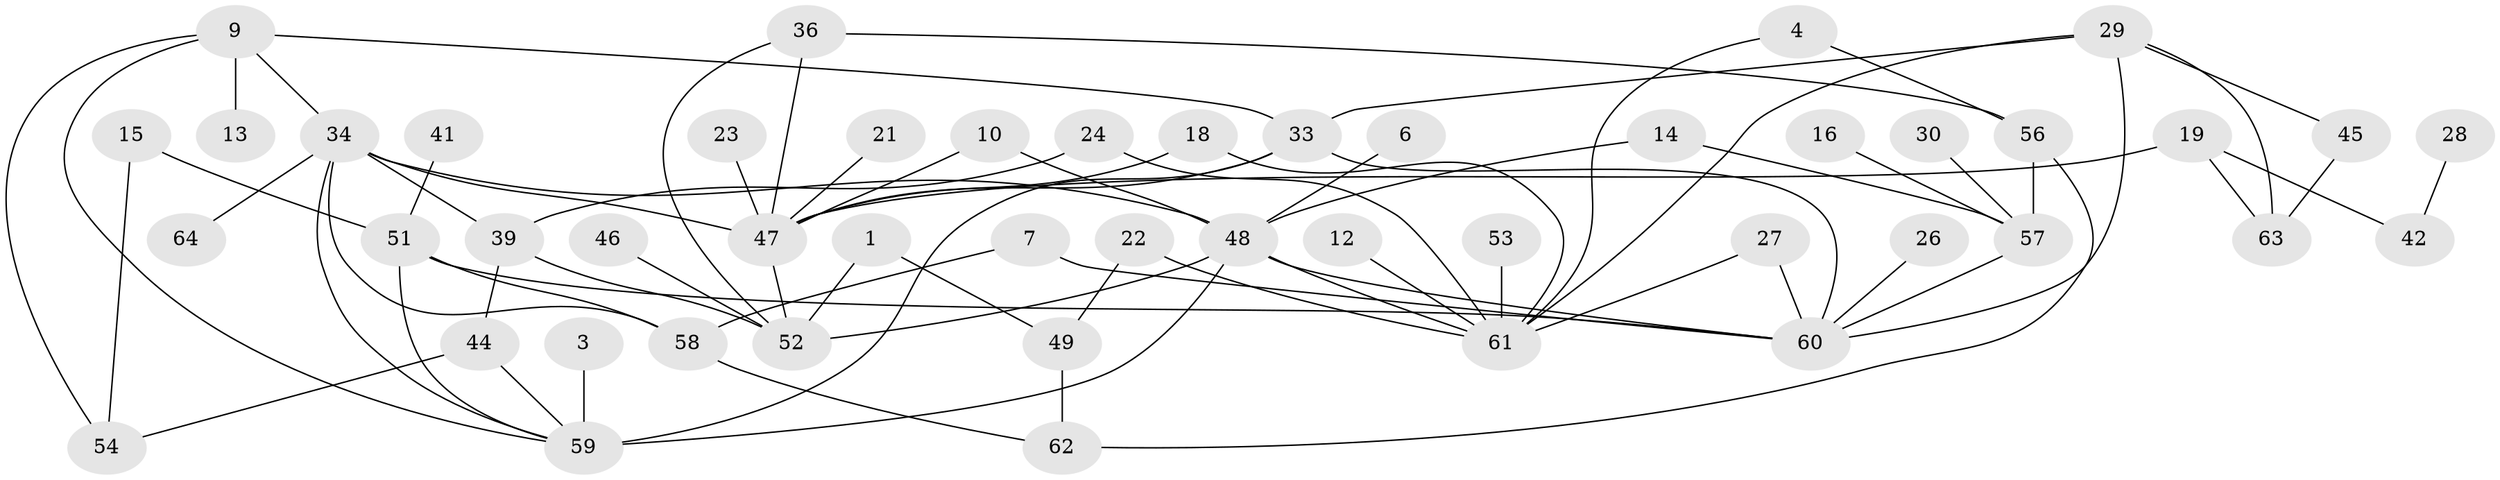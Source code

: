// original degree distribution, {2: 0.2440944881889764, 3: 0.2440944881889764, 4: 0.10236220472440945, 0: 0.11811023622047244, 1: 0.2204724409448819, 6: 0.015748031496062992, 7: 0.007874015748031496, 5: 0.047244094488188976}
// Generated by graph-tools (version 1.1) at 2025/49/03/09/25 03:49:05]
// undirected, 48 vertices, 75 edges
graph export_dot {
graph [start="1"]
  node [color=gray90,style=filled];
  1;
  3;
  4;
  6;
  7;
  9;
  10;
  12;
  13;
  14;
  15;
  16;
  18;
  19;
  21;
  22;
  23;
  24;
  26;
  27;
  28;
  29;
  30;
  33;
  34;
  36;
  39;
  41;
  42;
  44;
  45;
  46;
  47;
  48;
  49;
  51;
  52;
  53;
  54;
  56;
  57;
  58;
  59;
  60;
  61;
  62;
  63;
  64;
  1 -- 49 [weight=1.0];
  1 -- 52 [weight=1.0];
  3 -- 59 [weight=1.0];
  4 -- 56 [weight=1.0];
  4 -- 61 [weight=1.0];
  6 -- 48 [weight=1.0];
  7 -- 58 [weight=1.0];
  7 -- 60 [weight=1.0];
  9 -- 13 [weight=1.0];
  9 -- 33 [weight=1.0];
  9 -- 34 [weight=1.0];
  9 -- 54 [weight=1.0];
  9 -- 59 [weight=1.0];
  10 -- 47 [weight=1.0];
  10 -- 48 [weight=1.0];
  12 -- 61 [weight=1.0];
  14 -- 48 [weight=1.0];
  14 -- 57 [weight=1.0];
  15 -- 51 [weight=1.0];
  15 -- 54 [weight=1.0];
  16 -- 57 [weight=1.0];
  18 -- 47 [weight=1.0];
  18 -- 61 [weight=1.0];
  19 -- 42 [weight=1.0];
  19 -- 47 [weight=1.0];
  19 -- 63 [weight=1.0];
  21 -- 47 [weight=1.0];
  22 -- 49 [weight=1.0];
  22 -- 61 [weight=1.0];
  23 -- 47 [weight=1.0];
  24 -- 39 [weight=1.0];
  24 -- 61 [weight=1.0];
  26 -- 60 [weight=1.0];
  27 -- 60 [weight=1.0];
  27 -- 61 [weight=1.0];
  28 -- 42 [weight=1.0];
  29 -- 33 [weight=1.0];
  29 -- 45 [weight=1.0];
  29 -- 60 [weight=1.0];
  29 -- 61 [weight=1.0];
  29 -- 63 [weight=1.0];
  30 -- 57 [weight=1.0];
  33 -- 47 [weight=2.0];
  33 -- 59 [weight=2.0];
  33 -- 60 [weight=1.0];
  34 -- 39 [weight=1.0];
  34 -- 47 [weight=1.0];
  34 -- 48 [weight=1.0];
  34 -- 58 [weight=1.0];
  34 -- 59 [weight=1.0];
  34 -- 64 [weight=1.0];
  36 -- 47 [weight=1.0];
  36 -- 52 [weight=1.0];
  36 -- 56 [weight=1.0];
  39 -- 44 [weight=1.0];
  39 -- 52 [weight=1.0];
  41 -- 51 [weight=1.0];
  44 -- 54 [weight=1.0];
  44 -- 59 [weight=1.0];
  45 -- 63 [weight=1.0];
  46 -- 52 [weight=1.0];
  47 -- 52 [weight=1.0];
  48 -- 52 [weight=1.0];
  48 -- 59 [weight=2.0];
  48 -- 60 [weight=1.0];
  48 -- 61 [weight=1.0];
  49 -- 62 [weight=1.0];
  51 -- 58 [weight=1.0];
  51 -- 59 [weight=1.0];
  51 -- 60 [weight=1.0];
  53 -- 61 [weight=1.0];
  56 -- 57 [weight=1.0];
  56 -- 62 [weight=1.0];
  57 -- 60 [weight=1.0];
  58 -- 62 [weight=1.0];
}
